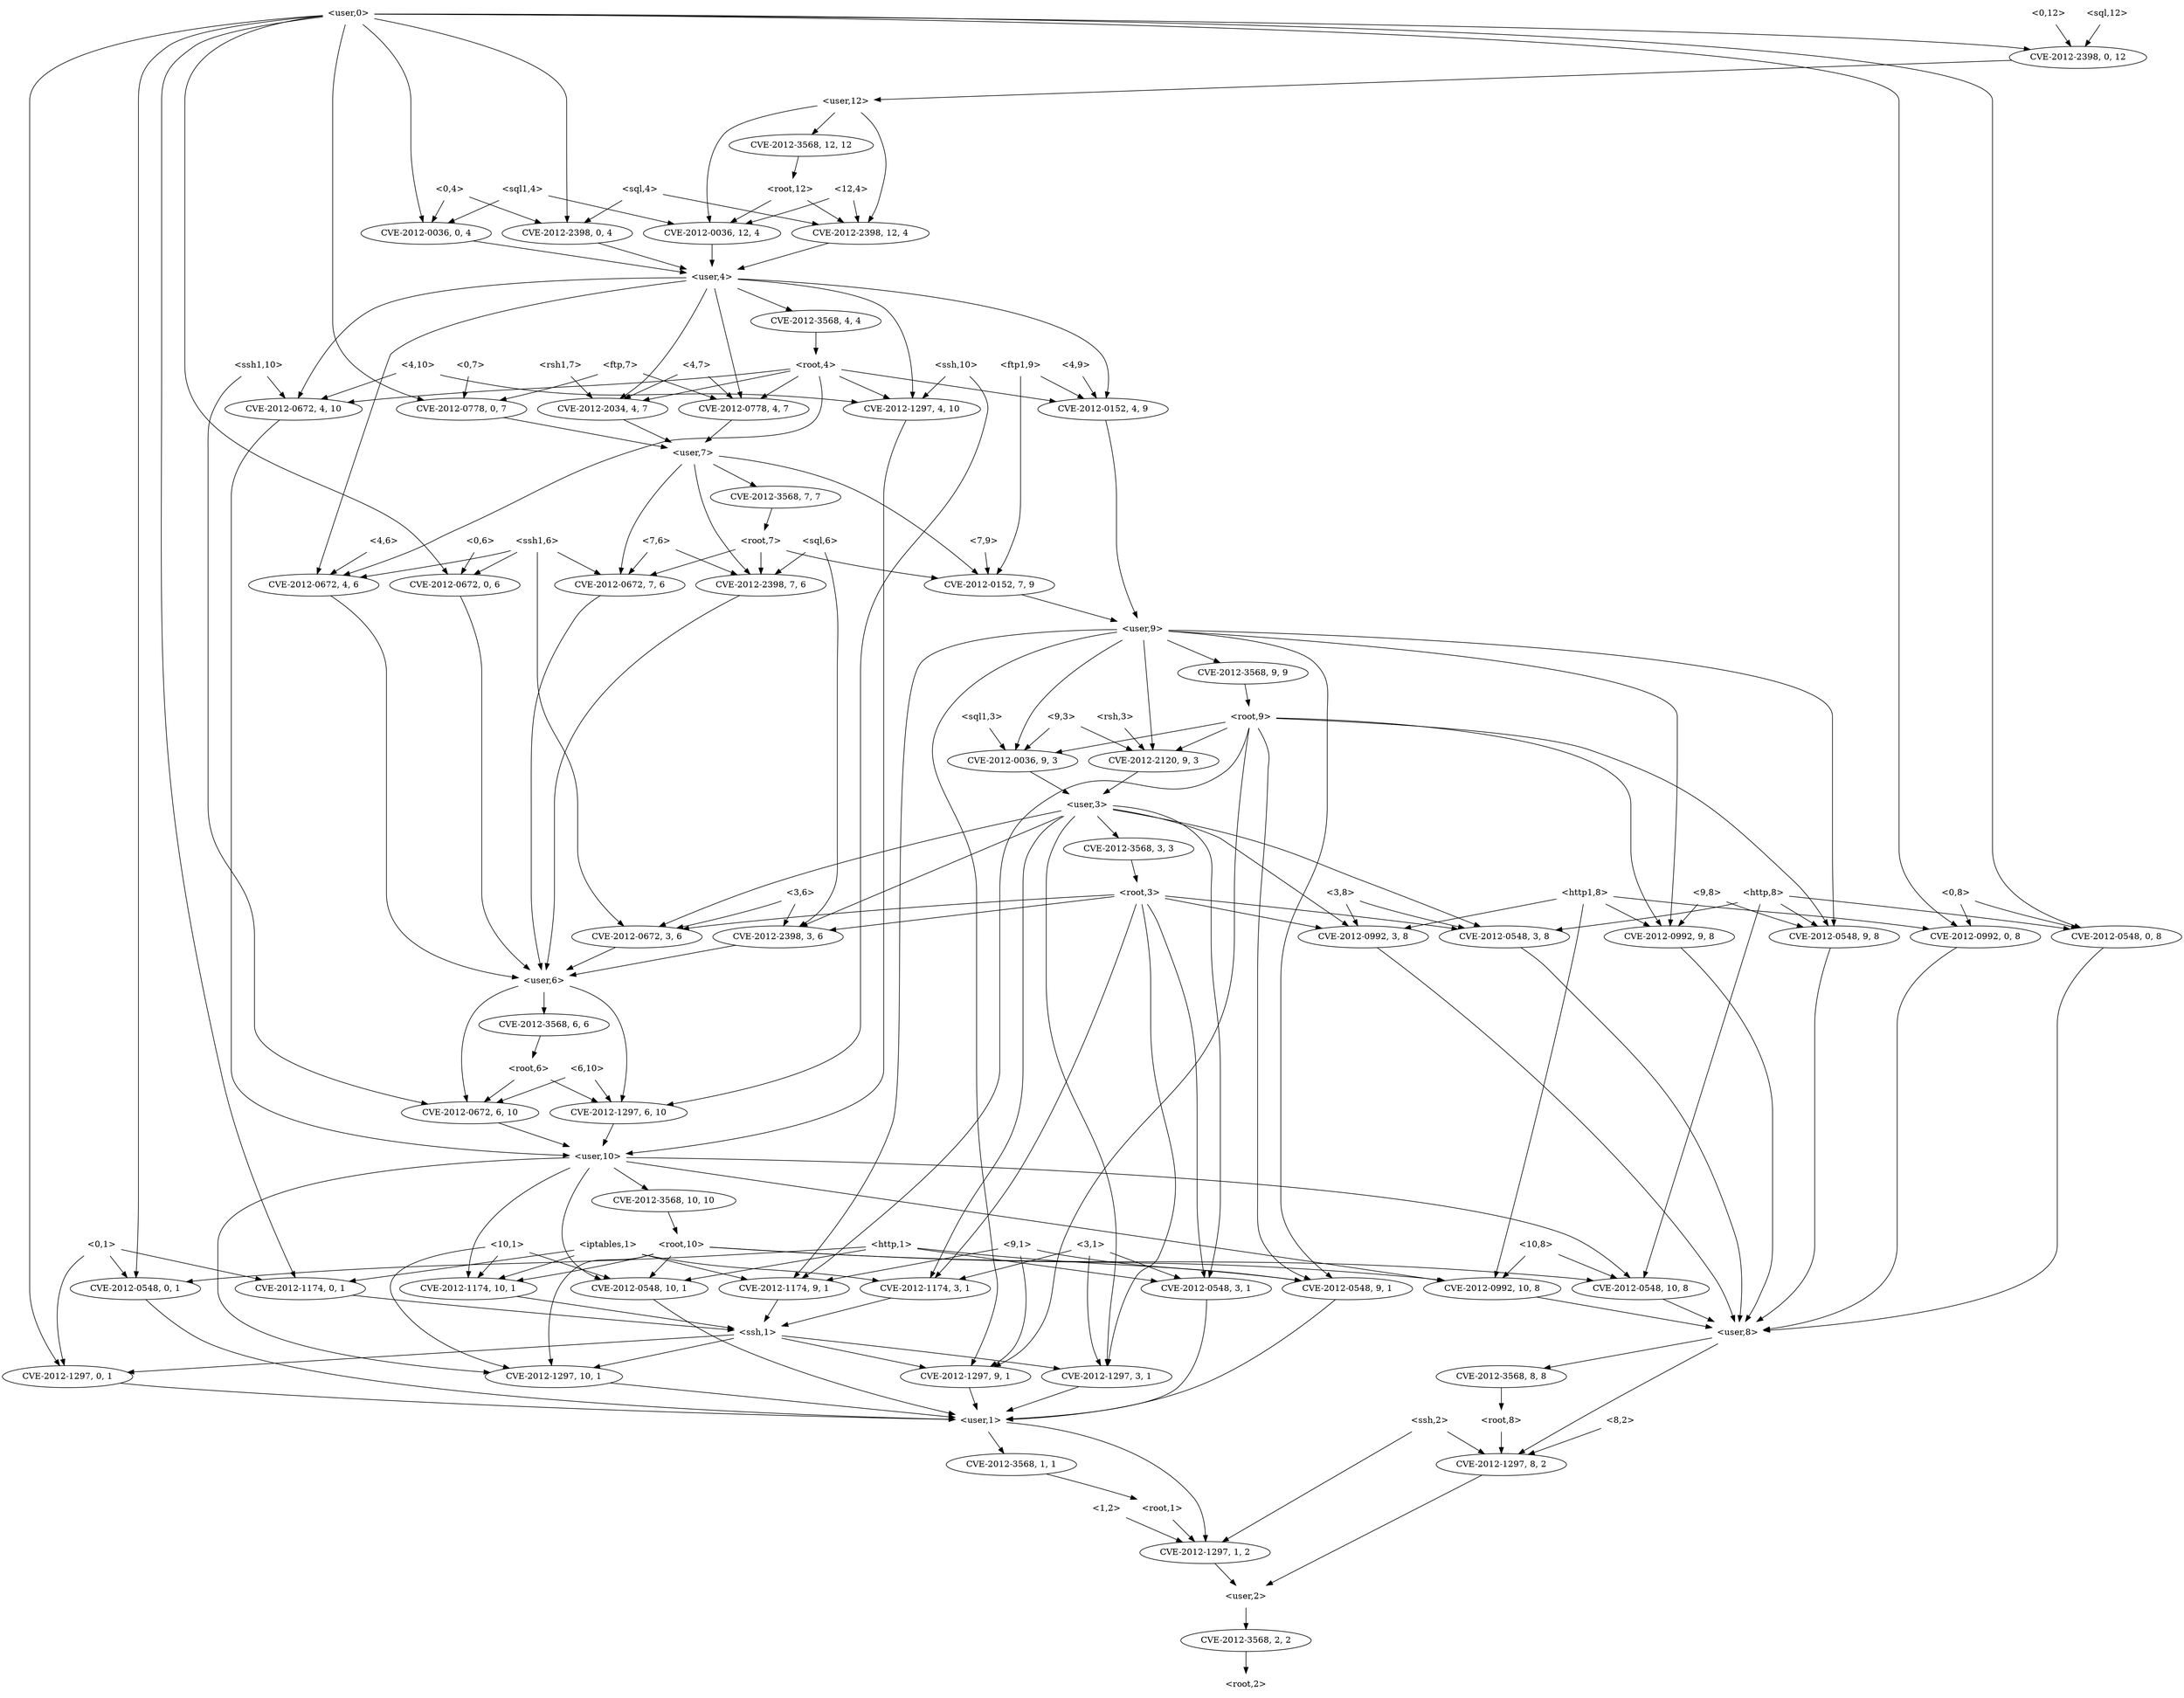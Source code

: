 strict digraph {
	graph [bb="0,0,2957,2772"];
	node [label="\N"];
	"<v_ftp1,4,9>"	 [height=0.5,
		label=<CVE-2012-0152, 4, 9>,
		pos="892.96,2106",
		width=2.4499];
	"<user,9>"	 [height=0.5,
		pos="1171,1746",
		shape=plaintext,
		width=0.91667];
	"<v_ftp1,4,9>" -> "<user,9>"	 [pos="e,1140.8,1764.2 911.37,2088.3 945.59,2056.3 1019.5,1983 1063,1908 1088.5,1864 1071,1841.1 1101,1800 1109.3,1788.5 1120.9,1778.4 \
1132.2,1770.1"];
	"<v_sql1,9,3>"	 [height=0.5,
		label=<CVE-2012-0036, 9, 3>,
		pos="1279,1530",
		width=2.4499];
	"<user,9>" -> "<v_sql1,9,3>"	 [pos="e,1278.8,1548.1 1202,1728 1215.8,1718.9 1231.1,1706.7 1241,1692 1268.5,1650.9 1276.2,1592.2 1278.3,1558.2"];
	"<v_http,9,1>"	 [height=0.5,
		label=<CVE-2012-0548, 9, 1>,
		pos="117.96,666",
		width=2.4499];
	"<user,9>" -> "<v_http,9,1>"	 [pos="e,140.29,683.55 1137.7,1739.6 1097,1732.2 1026.9,1716.9 970.96,1692 917.59,1668.2 906.79,1656.2 860.96,1620 842.71,1605.6 840.47\
,1599.3 822.96,1584 718.06,1492.2 578.96,1526.4 578.96,1387 578.96,1387 578.96,1387 578.96,1241 578.96,1200 572.34,1189.1 554.96\
,1152 455.29,939.36 230.69,753.21 148.68,689.97"];
	"<v_http,9,8>"	 [height=0.5,
		label=<CVE-2012-0548, 9, 8>,
		pos="2479,1242",
		width=2.4499];
	"<user,9>" -> "<v_http,9,8>"	 [pos="e,2421.7,1255.7 1204,1741.7 1258.3,1735.6 1369.1,1720.7 1459,1692 1818.5,1577.2 1892.4,1504.7 2228,1332 2257.3,1316.9 2262.4,1308.6\
 2293,1296 2331.3,1280.2 2375.8,1267.3 2411.8,1258.2"];
	"<v_ssh,9,1>"	 [height=0.5,
		label=<CVE-2012-1297, 9, 1>,
		pos="233.96,522",
		width=2.4499];
	"<user,9>" -> "<v_ssh,9,1>"	 [pos="e,165.12,533.25 1137.5,1742.2 1007.3,1729.4 540.96,1664.1 540.96,1387 540.96,1387 540.96,1387 540.96,1241 540.96,898.67 98.298,1014.5\
 8.9571,684 -3.783,636.88 -5.8695,610.21 28.957,576 47.052,558.23 105.2,544.21 154.97,535.07"];
	"<v_iptables,9,1>"	 [height=0.5,
		label=<CVE-2012-1174, 9, 1>,
		pos="814.96,666",
		width=2.4499];
	"<user,9>" -> "<v_iptables,9,1>"	 [pos="e,809.37,684.15 1137.7,1733.1 1036.6,1694.4 735.87,1561.8 678.96,1332 647.66,1205.7 771.63,802.23 806.22,693.96"];
	"<v_http1,9,8>"	 [height=0.5,
		label=<CVE-2012-0992, 9, 8>,
		pos="2247,1242",
		width=2.4499];
	"<user,9>" -> "<v_http1,9,8>"	 [pos="e,2186,1255.1 1204.1,1740.8 1249.9,1734.2 1334.5,1719.4 1402,1692 1688,1576 1747,1514.5 1996,1332 2015.5,1317.7 2015.5,1307.3 2037\
,1296 2061,1283.4 2124.9,1268.1 2175.9,1257.2"];
	"<v_rsh,9,3>"	 [height=0.5,
		label=<CVE-2012-2120, 9, 3>,
		pos="1474,1530",
		width=2.4499];
	"<user,9>" -> "<v_rsh,9,3>"	 [pos="e,1474.5,1548 1204.3,1740.2 1264,1729.7 1389,1699 1454,1620 1468.1,1602.7 1472.8,1577.5 1474.1,1558.3"];
	"<v_root,9,9>"	 [height=0.5,
		label=<CVE-2012-3568, 9, 9>,
		pos="1144,1674",
		width=2.4499];
	"<user,9>" -> "<v_root,9,9>"	 [pos="e,1150.6,1692.1 1164.3,1727.7 1161.2,1719.8 1157.6,1710.3 1154.2,1701.5"];
	"<9,1>"	 [height=0.5,
		pos="333.96,738",
		shape=plaintext,
		width=0.75];
	"<9,1>" -> "<v_http,9,1>"	 [pos="e,168.55,680.89 306.76,725.28 302.18,723.44 297.46,721.61 292.96,720 255.28,706.52 212.28,693.47 178.33,683.68"];
	"<9,1>" -> "<v_ssh,9,1>"	 [pos="e,232.28,540.49 306.74,725.04 289.91,716.19 269.4,702.46 257.96,684 232.43,642.82 230.33,584.59 231.73,550.61"];
	"<9,1>" -> "<v_iptables,9,1>"	 [pos="e,745.26,677.14 361.2,733.04 432.21,722.7 625.13,694.62 735.2,678.61"];
	"<user,1>"	 [height=0.5,
		pos="897.96,450",
		shape=plaintext,
		width=0.91667];
	"<v_http,9,1>" -> "<user,1>"	 [pos="e,864.54,450.87 113.81,647.87 106.9,614.71 97.433,541.67 136.96,504 189.03,454.37 700.81,450.81 854.52,450.86"];
	"<v_ssh,9,1>" -> "<user,1>"	 [pos="e,864.83,454.12 306.95,511.86 328.52,509.23 352.18,506.42 373.96,504 552.28,484.16 765.11,463.59 854.77,455.07"];
	"<ssh,1>"	 [height=0.5,
		pos="1038,594",
		shape=plaintext,
		width=0.84028];
	"<v_iptables,9,1>" -> "<ssh,1>"	 [pos="e,1007.4,604.58 860.89,650.58 901.15,637.94 959.11,619.75 997.61,607.66"];
	"<v_sql,7,6>"	 [height=0.5,
		label=<CVE-2012-2398, 7, 6>,
		pos="1588,1818",
		width=2.4499];
	"<user,6>"	 [height=0.5,
		pos="1471,1170",
		shape=plaintext,
		width=0.91667];
	"<v_sql,7,6>" -> "<user,6>"	 [pos="e,1504,1179.6 1604.5,1800.3 1627.4,1775.3 1666,1725.6 1666,1675 1666,1675 1666,1675 1666,1385 1666,1306.6 1654.2,1274.2 1594,1224\
 1570.6,1204.5 1539.1,1191.1 1513.8,1182.7"];
	"<v_ssh,6,10>"	 [height=0.5,
		label=<CVE-2012-1297, 6, 10>,
		pos="1379,954",
		width=2.5686];
	"<user,6>" -> "<v_ssh,6,10>"	 [pos="e,1372.9,971.98 1437.7,1160.4 1415.4,1152.8 1387.7,1139.1 1374,1116 1349.3,1074.4 1360.2,1015.4 1370,981.62"];
	"<v_root,6,6>"	 [height=0.5,
		label=<CVE-2012-3568, 6, 6>,
		pos="1471,1098",
		width=2.4499];
	"<user,6>" -> "<v_root,6,6>"	 [pos="e,1471,1116.1 1471,1151.7 1471,1144 1471,1134.7 1471,1126.1"];
	"<v_ssh1,6,10>"	 [height=0.5,
		label=<CVE-2012-0672, 6, 10>,
		pos="1583,954",
		width=2.5686];
	"<user,6>" -> "<v_ssh1,6,10>"	 [pos="e,1586.2,972.2 1504,1159.9 1526,1152 1553.3,1138.3 1568,1116 1594.5,1075.6 1592.1,1016.6 1587.7,982.39"];
	"<v_root,3,3>"	 [height=0.5,
		label=<CVE-2012-3568, 3, 3>,
		pos="1197,1386",
		width=2.4499];
	"<root,3>"	 [height=0.5,
		pos="1224,1314",
		shape=plaintext,
		width=0.89583];
	"<v_root,3,3>" -> "<root,3>"	 [pos="e,1217.4,1332.1 1203.6,1367.7 1206.7,1359.8 1210.3,1350.3 1213.7,1341.5"];
	"<v_sql,3,6>"	 [height=0.5,
		label=<CVE-2012-2398, 3, 6>,
		pos="1474,1242",
		width=2.4499];
	"<root,3>" -> "<v_sql,3,6>"	 [pos="e,1424.3,1256.9 1256.4,1303.9 1296.4,1292.7 1365.2,1273.5 1414.7,1259.6"];
	"<v_http1,3,8>"	 [height=0.5,
		label=<CVE-2012-0992, 3, 8>,
		pos="1820,1242",
		width=2.4499];
	"<root,3>" -> "<v_http1,3,8>"	 [pos="e,1744.8,1251.5 1256.3,1308.9 1284.1,1305.4 1325.1,1300.3 1361,1296 1491.3,1280.4 1642.5,1263.1 1734.7,1252.6"];
	"<v_http,3,1>"	 [height=0.5,
		label=<CVE-2012-0548, 3, 1>,
		pos="582.96,666",
		width=2.4499];
	"<root,3>" -> "<v_http,3,1>"	 [pos="e,610.93,683.18 1191.5,1302.3 1166.3,1293.2 1131.3,1278.7 1104,1260 847.33,1084.8 884.43,934.83 659.96,720 647.84,708.4 632.95,697.53\
 619.51,688.69"];
	"<v_http,3,8>"	 [height=0.5,
		label=<CVE-2012-0548, 3, 8>,
		pos="2015,1242",
		width=2.4499];
	"<root,3>" -> "<v_http,3,8>"	 [pos="e,1952.9,1254.8 1256.3,1308.4 1284,1304.7 1325,1299.4 1361,1296 1607.5,1272.7 1671.1,1289.2 1917,1260 1925.3,1259 1934.1,1257.8 \
1942.8,1256.4"];
	"<v_ssh,3,1>"	 [height=0.5,
		label=<CVE-2012-1297, 3, 1>,
		pos="1126,522",
		width=2.4499];
	"<root,3>" -> "<v_ssh,3,1>"	 [pos="e,1206.3,529.55 1205.4,1295.8 1196.4,1286.2 1186.7,1273.5 1182,1260 1176.7,1244.9 1179.4,1239.8 1182,1224 1203.3,1090.9 1232.1,1063.1\
 1277,936 1316.8,823.14 1350.5,801.75 1372,684 1380.6,636.78 1402.1,613.34 1372,576 1352.4,551.77 1278.3,538.09 1216.5,530.73"];
	"<v_iptables,3,1>"	 [height=0.5,
		label=<CVE-2012-1174, 3, 1>,
		pos="1242,666",
		width=2.4499];
	"<root,3>" -> "<v_iptables,3,1>"	 [pos="e,1215.1,683.27 1191.6,1307.6 1164.9,1301.2 1128.6,1287.7 1111,1260 1102.4,1246.5 1110.5,1240 1111,1224 1114.1,1104.3 1125,1074.7\
 1125,955 1125,955 1125,955 1125,809 1125,757.03 1172.2,713.76 1206.7,689.12"];
	"<v_ssh1,3,6>"	 [height=0.5,
		label=<CVE-2012-0672, 3, 6>,
		pos="1279,1242",
		width=2.4499];
	"<root,3>" -> "<v_ssh1,3,6>"	 [pos="e,1265.5,1260.1 1237.6,1295.7 1244.1,1287.4 1252,1277.3 1259.2,1268.1"];
	"<v_http,10,1>"	 [height=0.5,
		label=<CVE-2012-0548, 10, 1>,
		pos="1759,666",
		width=2.5686];
	"<v_http,10,1>" -> "<user,1>"	 [pos="e,931.3,450.65 1763,647.83 1769.7,614.6 1778.7,541.45 1739,504 1680.6,449.06 1105.6,449.35 941.51,450.56"];
	"<v_ssh,1,2>"	 [height=0.5,
		label=<CVE-2012-1297, 1, 2>,
		pos="1767,234",
		width=2.4499];
	"<user,1>" -> "<v_ssh,1,2>"	 [pos="e,1768,252.1 931.05,448.3 1022.1,445.89 1283.7,435.75 1497,396 1610.6,374.81 1667.7,408.15 1747,324 1762.4,307.57 1766.9,281.83 \
1767.8,262.25"];
	"<v_root,1,1>"	 [height=0.5,
		label=<CVE-2012-3568, 1, 1>,
		pos="1400,378",
		width=2.4499];
	"<user,1>" -> "<v_root,1,1>"	 [pos="e,1329.2,388.87 931.28,444.35 1009.5,433.44 1206.9,405.93 1318.9,390.3"];
	"<root,1>"	 [height=0.5,
		pos="1706,306",
		shape=plaintext,
		width=0.89583];
	"<root,1>" -> "<v_ssh,1,2>"	 [pos="e,1752.1,252.1 1721,287.7 1728.3,279.3 1737.3,269.07 1745.3,259.86"];
	"<user,2>"	 [height=0.5,
		pos="1939,162",
		shape=plaintext,
		width=0.91667];
	"<v_ssh,1,2>" -> "<user,2>"	 [pos="e,1905.9,176.44 1804.7,217.64 1831.8,206.62 1868.3,191.77 1896.4,180.33"];
	"<user,3>"	 [height=0.5,
		pos="1296,1458",
		shape=plaintext,
		width=0.91667];
	"<v_sql1,9,3>" -> "<user,3>"	 [pos="e,1291.8,1476.1 1283.2,1511.7 1285.1,1503.9 1287.3,1494.5 1289.4,1485.8"];
	"<user,8>"	 [height=0.5,
		pos="2383,594",
		shape=plaintext,
		width=0.91667];
	"<v_http,9,8>" -> "<user,8>"	 [pos="e,2414.8,612.2 2478.8,1224 2478.5,1197.3 2478,1144.1 2478,1099 2478,1099 2478,1099 2478,737 2478,696.03 2477,681.89 2454,648 2446\
,636.34 2434.7,626.23 2423.4,618.07"];
	"<v_http1,9,8>" -> "<user,8>"	 [pos="e,2395.6,612.43 2298.7,1227.3 2355.8,1208.7 2440,1169.3 2440,1099 2440,1099 2440,1099 2440,737 2440,696.03 2432.3,685.57 2416,648\
 2412,638.8 2406.5,629.33 2401.2,620.98"];
	"<v_rsh,9,3>" -> "<user,3>"	 [pos="e,1329.1,1472 1435.3,1513.8 1406.9,1502.6 1368.1,1487.4 1338.7,1475.8"];
	"<root,9>"	 [height=0.5,
		pos="1129,1602",
		shape=plaintext,
		width=0.89583];
	"<v_root,9,9>" -> "<root,9>"	 [pos="e,1132.6,1620.1 1140.2,1655.7 1138.6,1648 1136.6,1638.7 1134.8,1630.1"];
	"<v_root,2,2>"	 [height=0.5,
		label=<CVE-2012-3568, 2, 2>,
		pos="1939,90",
		width=2.4499];
	"<user,2>" -> "<v_root,2,2>"	 [pos="e,1939,108.1 1939,143.7 1939,135.98 1939,126.71 1939,118.11"];
	"<root,9>" -> "<v_sql1,9,3>"	 [pos="e,1245.2,1546.8 1161.5,1585.8 1183.3,1575.6 1212.3,1562.1 1236,1551"];
	"<root,9>" -> "<v_http,9,1>"	 [pos="e,165.69,681.17 1096.3,1588.5 1074.2,1579.2 1044.9,1565.1 1022,1548 965.56,1505.8 806.96,1385.5 806.96,1315 806.96,1315 806.96,1315\
 806.96,1169 806.96,1052.2 542.09,850.36 440.96,792 384.19,759.24 356.34,785.79 297.96,756 275.76,744.67 276.42,732.67 254.96,720\
 230.13,705.35 200.51,693.3 175.17,684.41"];
	"<root,9>" -> "<v_http,9,8>"	 [pos="e,2412.6,1253.9 1134.1,1583.6 1141.2,1562.9 1156.2,1528.8 1182,1512 1236.5,1476.4 1408.6,1486.1 1473,1476 1794.9,1425.3 1898,1472.7\
 2192,1332 2214.7,1321.1 2213.2,1307 2236,1296 2264.9,1282 2342.6,1266.3 2402.4,1255.7"];
	"<root,9>" -> "<v_ssh,9,1>"	 [pos="e,182.3,536.61 1096.4,1594 1063.5,1586 1012,1571.1 971.96,1548 893,1502.5 884.24,1474.1 825.96,1404 653.72,1196.9 649.92,1105.9 \
440.96,936 356.51,867.33 74.585,778.72 20.957,684 -19.151,613.16 96.005,563.75 172.28,539.7"];
	"<root,9>" -> "<v_iptables,9,1>"	 [pos="e,819,684.08 1106.2,1583.7 1038.8,1530.3 844.96,1360.2 844.96,1171 844.96,1171 844.96,1171 844.96,881 844.96,813.16 829.99,734.37\
 821.2,693.96"];
	"<root,9>" -> "<v_http1,9,8>"	 [pos="e,2180.6,1253.9 1127.7,1584 1127.1,1563.8 1129.6,1530.7 1149,1512 1210.4,1452.5 1254.2,1493 1338,1476 1616,1419.5 1706.3,1459.2 \
1960,1332 1982.5,1320.7 1981.2,1307 2004,1296 2032.9,1282 2110.6,1266.3 2170.4,1255.7"];
	"<root,9>" -> "<v_rsh,9,3>"	 [pos="e,1409.2,1542.2 1161.3,1588.5 1166.2,1586.8 1171.2,1585.3 1176,1584 1186.7,1581.1 1314.4,1558.7 1399.1,1544"];
	"<v_root,1,1>" -> "<root,1>"	 [pos="e,1673.6,320.79 1468.9,366.78 1522.7,357.94 1598.9,343.51 1664,324 1664.1,323.97 1664.2,323.94 1664.3,323.91"];
	"<user,10>"	 [height=0.5,
		pos="1729,882",
		shape=plaintext,
		width=1.0069];
	"<v_ssh,6,10>" -> "<user,10>"	 [pos="e,1692.6,890.28 1441.1,940.57 1510.3,926.72 1620.6,904.67 1682.7,892.26"];
	"<v_http,10,8>"	 [height=0.5,
		label=<CVE-2012-0548, 10, 8>,
		pos="2243,666",
		width=2.5686];
	"<user,10>" -> "<v_http,10,8>"	 [pos="e,2243.6,684.11 1765.3,877.22 1869,865.63 2163.1,827 2223,756 2237.4,738.84 2242,713.4 2243.2,694.1"];
	"<v_iptables,10,1>"	 [height=0.5,
		label=<CVE-2012-1174, 10, 1>,
		pos="1517,666",
		width=2.5686];
	"<user,10>" -> "<v_iptables,10,1>"	 [pos="e,1532.3,683.97 1710.7,863.89 1685.5,840.07 1638.6,795.4 1600,756 1579,734.68 1555.9,709.77 1539.4,691.74"];
	"<v_root,10,10>"	 [height=0.5,
		label=<CVE-2012-3568, 10, 10>,
		pos="1918,810",
		width=2.7013];
	"<user,10>" -> "<v_root,10,10>"	 [pos="e,1876.4,826.41 1765.4,867.5 1794.2,856.85 1834.7,841.85 1866.7,829.98"];
	"<v_http1,10,8>"	 [height=0.5,
		label=<CVE-2012-0992, 10, 8>,
		pos="2039,666",
		width=2.5686];
	"<user,10>" -> "<v_http1,10,8>"	 [pos="e,2043.3,684.2 1765.4,879.77 1836.4,876.56 1989.6,865.36 2024,828 2057.2,791.84 2052,729.94 2045.4,694.35"];
	"<user,10>" -> "<v_http,10,1>"	 [pos="e,1756.5,684.23 1731.4,863.85 1736.6,826.83 1748.8,739.18 1755.1,694.39"];
	"<v_ssh,10,1>"	 [height=0.5,
		label=<CVE-2012-1297, 10, 1>,
		pos="1638,522",
		width=2.5686];
	"<user,10>" -> "<v_ssh,10,1>"	 [pos="e,1692.6,536.62 1743.6,863.89 1782.6,817.44 1884.3,689.67 1860,648 1826.2,590.3 1755,557.17 1702.2,539.7"];
	"<4,6>"	 [height=0.5,
		pos="902.96,1890",
		shape=plaintext,
		width=0.75];
	"<v_ssh1,4,6>"	 [height=0.5,
		label=<CVE-2012-0672, 4, 6>,
		pos="927.96,1818",
		width=2.4499];
	"<4,6>" -> "<v_ssh1,4,6>"	 [pos="e,921.85,1836.1 909.14,1871.7 911.95,1863.8 915.35,1854.3 918.48,1845.5"];
	"<v_ssh1,4,6>" -> "<user,6>"	 [pos="e,1437.8,1174.1 928.67,1799.9 933.16,1716.7 965.02,1354.4 1182,1224 1222.7,1199.5 1357.4,1182.6 1427.6,1175.2"];
	"<v_ssh1,7,6>"	 [height=0.5,
		label=<CVE-2012-0672, 7, 6>,
		pos="1393,1818",
		width=2.4499];
	"<v_ssh1,7,6>" -> "<user,6>"	 [pos="e,1504.2,1180.4 1446,1803.6 1504.4,1785.2 1590,1746.1 1590,1675 1590,1675 1590,1675 1590,1313 1590,1272.6 1595.3,1256.3 1571,1224\
 1556.7,1205.2 1533.9,1192.4 1513.6,1184.1"];
	"<v_http,3,8>" -> "<user,8>"	 [pos="e,2384.4,612.12 2073.5,1228.5 2129.7,1216.1 2207.7,1197.6 2219,1188 2394.9,1038.1 2390.6,717.8 2385,622.38"];
	"<v_ssh,8,2>"	 [height=0.5,
		label=<CVE-2012-1297, 8, 2>,
		pos="2130,378",
		width=2.4499];
	"<user,8>" -> "<v_ssh,8,2>"	 [pos="e,2130.9,396.33 2349.7,587.49 2314.6,580.56 2258.7,566.26 2217,540 2179.7,516.56 2169.4,506.97 2149,468 2138.9,448.82 2134.2,424.66\
 2131.9,406.35"];
	"<v_root,8,8>"	 [height=0.5,
		label=<CVE-2012-3568, 8, 8>,
		pos="2314,522",
		width=2.4499];
	"<user,8>" -> "<v_root,8,8>"	 [pos="e,2330.8,540.1 2365.9,575.7 2357.5,567.14 2347.1,556.66 2337.9,547.3"];
	"<0,6>"	 [height=0.5,
		pos="721.96,1890",
		shape=plaintext,
		width=0.75];
	"<v_ssh1,0,6>"	 [height=0.5,
		label=<CVE-2012-0672, 0, 6>,
		pos="732.96,1818",
		width=2.4499];
	"<0,6>" -> "<v_ssh1,0,6>"	 [pos="e,730.27,1836.1 724.68,1871.7 725.89,1864 727.35,1854.7 728.7,1846.1"];
	"<v_ssh1,0,6>" -> "<user,6>"	 [pos="e,1437.9,1173.4 737.9,1799.9 762.88,1717.2 883.94,1356.3 1131,1224 1181.6,1196.9 1348.1,1180.6 1427.8,1174.2"];
	"<rsh,3>"	 [height=0.5,
		pos="1416,1602",
		shape=plaintext,
		width=0.81944];
	"<rsh,3>" -> "<v_rsh,9,3>"	 [pos="e,1459.8,1548.1 1430.3,1583.7 1437.2,1575.3 1445.7,1565.1 1453.4,1555.9"];
	"<v_http,3,1>" -> "<user,1>"	 [pos="e,864.66,454.91 592.46,648.06 611.75,615.23 658.75,542.76 717.96,504 759.69,476.68 815.88,463.08 854.32,456.56"];
	"<http,8>"	 [height=0.5,
		pos="2151,1314",
		shape=plaintext,
		width=0.89583];
	"<v_http,0,8>"	 [height=0.5,
		label=<CVE-2012-0548, 0, 8>,
		pos="2869,1242",
		width=2.4499];
	"<http,8>" -> "<v_http,0,8>"	 [pos="e,2806.3,1254.7 2183.3,1311.2 2275.5,1306 2547,1288.9 2771,1260 2779.2,1258.9 2787.8,1257.7 2796.4,1256.3"];
	"<http,8>" -> "<v_http,9,8>"	 [pos="e,2413.3,1254.1 2183.4,1300.5 2188.2,1298.9 2193.2,1297.3 2198,1296 2235.7,1285.7 2333.6,1268 2403.2,1255.9"];
	"<http,8>" -> "<v_http,10,8>"	 [pos="e,2270.8,683.29 2183.5,1297.6 2185,1297 2186.5,1296.5 2188,1296 2255.3,1273 2294.1,1310.7 2344,1260 2372.3,1231.2 2363,1211.4 2363\
,1171 2363,1171 2363,1171 2363,809 2363,756.63 2314.8,713.6 2279.4,689.11"];
	"<http,8>" -> "<v_http,3,8>"	 [pos="e,2045.9,1258.9 2118.4,1296.2 2099.3,1286.4 2075.1,1273.9 2054.8,1263.5"];
	"<v_http,0,8>" -> "<user,8>"	 [pos="e,2416.3,599.3 2852.2,1224.3 2829,1199.4 2790,1149.8 2790,1099 2790,1099 2790,1099 2790,737 2790,660.59 2531,615.73 2426.2,600.7"];
	"<v_http,10,8>" -> "<user,8>"	 [pos="e,2349.5,611.72 2275.1,648.94 2294.5,639.24 2319.5,626.75 2340.5,616.24"];
	"<v_iptables,10,1>" -> "<ssh,1>"	 [pos="e,1068.4,599.45 1445.5,654.56 1343.7,639.68 1160.1,612.85 1078.7,600.96"];
	"<root,10>"	 [height=0.5,
		pos="1918,738",
		shape=plaintext,
		width=1];
	"<v_root,10,10>" -> "<root,10>"	 [pos="e,1918,756.1 1918,791.7 1918,783.98 1918,774.71 1918,766.11"];
	"<v_http1,10,8>" -> "<user,8>"	 [pos="e,2349.6,601.79 2100.5,652.49 2169.3,638.47 2279.2,616.11 2339.6,603.82"];
	"<v_ssh,10,1>" -> "<user,1>"	 [pos="e,931.19,454.14 1556.6,513.31 1400.1,498.5 1061.8,466.49 941.47,455.12"];
	"<root,2>"	 [height=0.5,
		pos="1939,18",
		shape=plaintext,
		width=0.89583];
	"<v_rsh1,4,7>"	 [height=0.5,
		label=<CVE-2012-2034, 4, 7>,
		pos="1647,2106",
		width=2.4499];
	"<user,7>"	 [height=0.5,
		pos="1625,2034",
		shape=plaintext,
		width=0.91667];
	"<v_rsh1,4,7>" -> "<user,7>"	 [pos="e,1630.3,2052.1 1641.5,2087.7 1639.1,2079.9 1636.1,2070.5 1633.4,2061.8"];
	"<user,7>" -> "<v_ssh1,7,6>"	 [pos="e,1389.3,1836 1591.6,2029.3 1537.8,2022.6 1435.4,2006.7 1412,1980 1379.4,1943.1 1382.5,1881.4 1387.7,1846.1"];
	"<v_root,7,7>"	 [height=0.5,
		label=<CVE-2012-3568, 7, 7>,
		pos="1509,1962",
		width=2.4499];
	"<user,7>" -> "<v_root,7,7>"	 [pos="e,1535.8,1979.2 1596.6,2015.9 1581,2006.5 1561.4,1994.7 1544.8,1984.6"];
	"<v_ftp1,7,9>"	 [height=0.5,
		label=<CVE-2012-0152, 7, 9>,
		pos="1198,1818",
		width=2.4499];
	"<user,7>" -> "<v_ftp1,7,9>"	 [pos="e,1212.6,1835.9 1591.6,2030.5 1544.3,2025.9 1456.1,2013.3 1389,1980 1318.7,1945.1 1252.4,1879.2 1219.5,1843.5"];
	"<user,7>" -> "<v_sql,7,6>"	 [pos="e,1590.9,1836.2 1622,2015.8 1615.6,1978.8 1600.4,1890.8 1592.6,1846.1"];
	"<v_sql,3,6>" -> "<user,6>"	 [pos="e,1471.7,1188.1 1473.2,1223.7 1472.9,1216 1472.5,1206.7 1472.1,1198.1"];
	"<sql1,3>"	 [height=0.5,
		pos="1218,1602",
		shape=plaintext,
		width=0.91667];
	"<sql1,3>" -> "<v_sql1,9,3>"	 [pos="e,1264.1,1548.1 1233,1583.7 1240.3,1575.3 1249.3,1565.1 1257.3,1555.9"];
	"<v_ssh,8,2>" -> "<user,2>"	 [pos="e,1954.1,180.01 2115,360.21 2081.4,322.64 2000.2,231.67 1961,187.66"];
	"<root,8>"	 [height=0.5,
		pos="2191,450",
		shape=plaintext,
		width=0.89583];
	"<v_root,8,8>" -> "<root,8>"	 [pos="e,2221.2,468.21 2285.7,504.94 2269.3,495.59 2248.3,483.66 2230.3,473.4"];
	"<4,7>"	 [height=0.5,
		pos="1730,2178",
		shape=plaintext,
		width=0.75];
	"<v_ftp,4,7>"	 [height=0.5,
		label=<CVE-2012-0778, 4, 7>,
		pos="1842,2106",
		width=2.4499];
	"<4,7>" -> "<v_ftp,4,7>"	 [pos="e,1815.9,2123.3 1757.1,2160.1 1772.1,2150.6 1791.1,2138.8 1807.2,2128.7"];
	"<4,7>" -> "<v_rsh1,4,7>"	 [pos="e,1666.7,2123.6 1709.4,2159.7 1698.9,2150.8 1686,2139.9 1674.6,2130.3"];
	"<v_ftp,4,7>" -> "<user,7>"	 [pos="e,1658.2,2045.7 1797,2090.5 1759,2078.3 1705.1,2060.8 1667.8,2048.8"];
	"<user,0>"	 [height=0.5,
		pos="1332,2754",
		shape=plaintext,
		width=0.91667];
	"<user,0>" -> "<v_http,0,8>"	 [pos="e,2816.7,1256.6 1365.2,2752.8 1562.5,2751.1 2573,2736.2 2573,2611 2573,2611 2573,2611 2573,1385 2573,1333.5 2720.2,1284 2807,1259.3"];
	"<v_http1,0,8>"	 [height=0.5,
		label=<CVE-2012-0992, 0, 8>,
		pos="2674,1242",
		width=2.4499];
	"<user,0>" -> "<v_http1,0,8>"	 [pos="e,2609.2,1254.3 1365.2,2751.7 1536.1,2744.8 2307,2708.3 2307,2611 2307,2611 2307,2611 2307,1385 2307,1323 2491.7,1277.5 2599.1,1256.3"];
	"<user,0>" -> "<v_ssh1,0,6>"	 [pos="e,706.34,1835.3 1298.9,2753.6 1158.3,2755.1 616.96,2752 616.96,2611 616.96,2611 616.96,2611 616.96,1961 616.96,1909.2 663.82,1865.9\
 697.97,1841.2"];
	"<v_sql,0,12>"	 [height=0.5,
		label=<CVE-2012-2398, 0, 12>,
		pos="2694,2682",
		width=2.5686];
	"<user,0>" -> "<v_sql,0,12>"	 [pos="e,2628.2,2694.7 1365,2753 1509.9,2752.7 2103.1,2748.5 2587,2700 2597.1,2699 2607.7,2697.6 2618.2,2696.1"];
	"<v_iptables,0,1>"	 [height=0.5,
		label=<CVE-2012-1174, 0, 1>,
		pos="1010,666",
		width=2.4499];
	"<user,0>" -> "<v_iptables,0,1>"	 [pos="e,962.22,681.23 1298.6,2753 1178.8,2752.5 771.7,2747.4 651.96,2700 593.16,2676.7 540.96,2674.2 540.96,2611 540.96,2611 540.96,2611\
 540.96,1601 540.96,1500.1 616.96,1487.9 616.96,1387 616.96,1387 616.96,1387 616.96,1097 616.96,1045.3 848.77,752.45 888.96,720 \
907.69,704.88 931.4,693.24 952.86,684.78"];
	"<v_sql1,0,4>"	 [height=0.5,
		label=<CVE-2012-0036, 0, 4>,
		pos="1430,2394",
		width=2.4499];
	"<user,0>" -> "<v_sql1,0,4>"	 [pos="e,1429.6,2412 1353.7,2735.8 1382.1,2711.4 1428,2663.7 1428,2611 1428,2611 1428,2611 1428,2537 1428,2497 1428.8,2450.6 1429.3,2422.1"];
	"<v_http,0,1>"	 [height=0.5,
		label=<CVE-2012-0548, 0, 1>,
		pos="387.96,666",
		width=2.4499];
	"<user,0>" -> "<v_http,0,1>"	 [pos="e,384.21,683.99 1298.6,2753.1 1161.6,2753.4 643.23,2750.7 488.96,2700 419.63,2677.2 350.96,2684 350.96,2611 350.96,2611 350.96,2611\
 350.96,953 350.96,856.95 371.74,744.23 382.15,693.78"];
	"<v_sql,0,4>"	 [height=0.5,
		label=<CVE-2012-2398, 0, 4>,
		pos="1235,2394",
		width=2.4499];
	"<user,0>" -> "<v_sql,0,4>"	 [pos="e,1235.2,2412 1310.2,2735.8 1281.8,2711.4 1236,2663.7 1236,2611 1236,2611 1236,2611 1236,2537 1236,2497 1235.6,2450.7 1235.3,2422.1"];
	"<v_ssh,0,1>"	 [height=0.5,
		label=<CVE-2012-1297, 0, 1>,
		pos="814.96,522",
		width=2.4499];
	"<user,0>" -> "<v_ssh,0,1>"	 [pos="e,736.01,530.09 1298.7,2752.4 1159.3,2749.8 626.31,2737.4 561.96,2700 520.94,2676.1 502.96,2658.5 502.96,2611 502.96,2611 502.96\
,2611 502.96,881 502.96,788.19 443.62,776.46 369.96,720 339.33,696.53 311.83,716.45 290.96,684 282.3,670.54 281.04,660.56 290.96\
,648 344.16,580.62 590.55,545.59 725.68,531.17"];
	"<v_ftp,0,7>"	 [height=0.5,
		label=<CVE-2012-0778, 0, 7>,
		pos="2037,2106",
		width=2.4499];
	"<user,0>" -> "<v_ftp,0,7>"	 [pos="e,2023.5,2123.8 1365.2,2752.9 1497.1,2751.4 1976,2737.4 1976,2611 1976,2611 1976,2611 1976,2249 1976,2207.9 1983.6,2197.3 2001,2160\
 2005.4,2150.4 2011.5,2140.6 2017.4,2132.2"];
	"<v_http1,0,8>" -> "<user,8>"	 [pos="e,2416.1,601.24 2657.2,1224.3 2634,1199.4 2595,1149.8 2595,1099 2595,1099 2595,1099 2595,737 2595,656.43 2488,618.67 2426,603.56"];
	"<user,12>"	 [height=0.5,
		pos="1824,2610",
		shape=plaintext,
		width=1.0069];
	"<v_sql,0,12>" -> "<user,12>"	 [pos="e,1860.3,2613.9 2610.1,2674.3 2430,2659.8 2010.9,2626 1870.7,2614.8"];
	"<v_iptables,0,1>" -> "<ssh,1>"	 [pos="e,1031.1,612.1 1016.9,647.7 1020,639.81 1023.8,630.3 1027.3,621.55"];
	"<user,4>"	 [height=0.5,
		pos="1430,2322",
		shape=plaintext,
		width=0.91667];
	"<v_sql1,0,4>" -> "<user,4>"	 [pos="e,1430,2340.1 1430,2375.7 1430,2368 1430,2358.7 1430,2350.1"];
	"<v_http,0,1>" -> "<user,1>"	 [pos="e,864.66,455.82 411.58,648.56 458.98,616.28 570.02,544.26 672.96,504 733.94,480.15 808.58,465.17 854.71,457.45"];
	"<v_sql,0,4>" -> "<user,4>"	 [pos="e,1396.9,2334.9 1276.8,2378 1309.3,2366.3 1354.4,2350.1 1387.2,2338.4"];
	"<v_ssh,0,1>" -> "<user,1>"	 [pos="e,877.56,468.2 834.63,504.41 845.14,495.54 858.27,484.47 869.85,474.71"];
	"<v_ftp,0,7>" -> "<user,7>"	 [pos="e,1658,2040.5 1972.1,2093.7 1961.1,2091.8 1949.7,2089.8 1939,2088 1842.1,2071.4 1728.4,2052.3 1667.9,2042.2"];
	"<v_sql,12,4>"	 [height=0.5,
		label=<CVE-2012-2398, 12, 4>,
		pos="1629,2394",
		width=2.5686];
	"<v_sql,12,4>" -> "<user,4>"	 [pos="e,1463.1,2334.6 1586.3,2378 1552.7,2366.2 1506.1,2349.8 1472.6,2338"];
	"<user,4>" -> "<v_rsh1,4,7>"	 [pos="e,1649.8,2124.1 1463.1,2321.2 1505.4,2319.7 1578.1,2310.4 1620,2268 1654.9,2232.6 1654.6,2170.2 1651,2134.3"];
	"<v_root,4,4>"	 [height=0.5,
		label=<CVE-2012-3568, 4, 4>,
		pos="1523,2250",
		width=2.4499];
	"<user,4>" -> "<v_root,4,4>"	 [pos="e,1500.9,2267.6 1452.9,2303.7 1464.9,2294.7 1479.8,2283.5 1492.7,2273.8"];
	"<user,4>" -> "<v_ftp1,4,9>"	 [pos="e,905.19,2124.1 1396.9,2318.9 1317,2312.4 1109.1,2287.4 966.96,2196 953.56,2187.4 928.38,2155.3 911.14,2132.1"];
	"<user,4>" -> "<v_ftp,4,7>"	 [pos="e,1830.2,2123.9 1463.3,2315.9 1506.4,2308.7 1583.2,2293.3 1645,2268 1702.9,2244.3 1718.1,2236.3 1766,2196 1788.5,2177 1809.8,2151\
 1824.1,2132"];
	"<v_ssh1,4,10>"	 [height=0.5,
		label=<CVE-2012-0672, 4, 10>,
		pos="1168,2106",
		width=2.5686];
	"<user,4>" -> "<v_ssh1,4,10>"	 [pos="e,1169.3,2124.2 1396.6,2312.2 1345.7,2297.1 1248.7,2261.3 1195,2196 1180.6,2178.5 1173.8,2153.5 1170.7,2134.4"];
	"<user,4>" -> "<v_ssh1,4,6>"	 [pos="e,890.63,1834.5 1396.7,2321 1263.6,2319.9 776.96,2307.2 776.96,2179 776.96,2179 776.96,2179 776.96,1961 776.96,1902.9 837.06,1861.6\
 881.43,1839"];
	"<v_ssh,4,10>"	 [height=0.5,
		label=<CVE-2012-1297, 4, 10>,
		pos="1410,2106",
		width=2.5686];
	"<user,4>" -> "<v_ssh,4,10>"	 [pos="e,1411.6,2124.2 1428.4,2303.8 1424.9,2266.8 1416.7,2179.2 1412.5,2134.4"];
	"<7,6>"	 [height=0.5,
		pos="1560,1890",
		shape=plaintext,
		width=0.75];
	"<7,6>" -> "<v_ssh1,7,6>"	 [pos="e,1429.8,1834.5 1532.8,1877.6 1507.5,1867 1469.3,1851 1439.3,1838.4"];
	"<7,6>" -> "<v_sql,7,6>"	 [pos="e,1581.1,1836.1 1566.9,1871.7 1570,1863.8 1573.8,1854.3 1577.3,1845.5"];
	"<ssh,1>" -> "<v_ssh,10,1>"	 [pos="e,1561,531.98 1068.5,589.43 1156.8,579.13 1414.6,549.06 1551,533.15"];
	"<ssh,1>" -> "<v_ssh,3,1>"	 [pos="e,1105.1,539.62 1059.7,575.7 1071,566.75 1084.8,555.71 1097,546.05"];
	"<ssh,1>" -> "<v_ssh,0,1>"	 [pos="e,860.99,537.45 1007.4,583.41 972.26,572.38 913.81,554.03 870.53,540.44"];
	"<ssh,1>" -> "<v_ssh,9,1>"	 [pos="e,313.3,529.91 1007.4,590.34 895.08,580.56 502.03,546.34 323.46,530.79"];
	"<v_ssh,3,1>" -> "<user,1>"	 [pos="e,931.29,461.23 1079.3,506.67 1038.7,494.2 980.34,476.29 940.89,464.18"];
	"<v_root,12,12>"	 [height=0.5,
		label=<CVE-2012-3568, 12, 12>,
		pos="1758,2538",
		width=2.7013];
	"<root,12>"	 [height=0.5,
		pos="1750,2466",
		shape=plaintext,
		width=1];
	"<v_root,12,12>" -> "<root,12>"	 [pos="e,1751.9,2484.1 1756,2519.7 1755.1,2512 1754,2502.7 1753.1,2494.1"];
	"<v_sql1,12,4>"	 [height=0.5,
		label=<CVE-2012-0036, 12, 4>,
		pos="1833,2394",
		width=2.5686];
	"<root,12>" -> "<v_sql1,12,4>"	 [pos="e,1813.2,2411.6 1770.5,2447.7 1781,2438.8 1793.9,2427.9 1805.3,2418.3"];
	"<root,12>" -> "<v_sql,12,4>"	 [pos="e,1657,2411.2 1720.4,2447.9 1703.9,2438.4 1683.3,2426.4 1665.8,2416.3"];
	"<0,7>"	 [height=0.5,
		pos="2037,2178",
		shape=plaintext,
		width=0.75];
	"<0,7>" -> "<v_ftp,0,7>"	 [pos="e,2037,2124.1 2037,2159.7 2037,2152 2037,2142.7 2037,2134.1"];
	"<v_http1,3,8>" -> "<user,8>"	 [pos="e,2377.4,612.28 1839.8,1224.4 1914.8,1161.2 2183.8,926.3 2344,684 2356.8,664.52 2367.2,640.1 2374,621.77"];
	"<v_iptables,3,1>" -> "<ssh,1>"	 [pos="e,1068.3,605.4 1198.7,650.15 1163,637.92 1112.8,620.7 1078.1,608.77"];
	"<v_ssh1,3,6>" -> "<user,6>"	 [pos="e,1437.8,1183.1 1320.1,1226 1352,1214.4 1396,1198.3 1428.2,1186.6"];
	"<0,1>"	 [height=0.5,
		pos="738.96,738",
		shape=plaintext,
		width=0.75];
	"<0,1>" -> "<v_http,0,1>"	 [pos="e,448.74,679.12 711.71,731.57 657.99,720.85 536.87,696.7 458.96,681.16"];
	"<0,1>" -> "<v_iptables,0,1>"	 [pos="e,957.53,680.54 766.18,729.97 808.28,719.09 890.29,697.91 947.51,683.13"];
	"<0,1>" -> "<v_ssh,0,1>"	 [pos="e,795.84,539.72 729.34,719.99 720.38,701.87 709.57,672.48 717.96,648 731.85,607.43 764.87,569.86 788.52,546.71"];
	"<9,3>"	 [height=0.5,
		pos="1338,1602",
		shape=plaintext,
		width=0.75];
	"<9,3>" -> "<v_sql1,9,3>"	 [pos="e,1293.4,1548.1 1323.4,1583.7 1316.3,1575.3 1307.7,1565.1 1299.9,1555.9"];
	"<9,3>" -> "<v_rsh,9,3>"	 [pos="e,1443,1546.9 1365.2,1587 1384.8,1576.9 1411.7,1563 1433.9,1551.6"];
	"<v_ftp1,7,9>" -> "<user,9>"	 [pos="e,1177.6,1764.1 1191.3,1799.7 1188.2,1791.8 1184.6,1782.3 1181.2,1773.5"];
	"<v_sql1,12,4>" -> "<user,4>"	 [pos="e,1463.1,2328.7 1766.4,2381.4 1683.4,2367 1543.7,2342.8 1473.3,2330.5"];
	"<ssh1,10>"	 [height=0.5,
		pos="1105,2178",
		shape=plaintext,
		width=1.0278];
	"<ssh1,10>" -> "<v_ssh1,4,10>"	 [pos="e,1152.6,2124.1 1120.5,2159.7 1128.2,2151.2 1137.5,2140.9 1145.8,2131.6"];
	"<ssh1,10>" -> "<v_ssh1,6,10>"	 [pos="e,1601,971.94 1087.4,2160 1069.4,2140.5 1046.5,2108.6 1066,2088 1157.7,1990.6 1559.1,2131.1 1667,2052 1754.7,1987.7 1742,1927.8 \
1742,1819 1742,1819 1742,1819 1742,1673 1742,1447.3 1666,1396.7 1666,1171 1666,1171 1666,1171 1666,1097 1666,1050.5 1632.3,1005.7\
 1607.9,979.22"];
	"<v_ssh1,4,10>" -> "<user,10>"	 [pos="e,1692.6,885.37 1102,2093.3 1015.7,2076.4 861.31,2040.3 740.96,1980 693.27,1956.1 673.27,1953.2 644.96,1908 544.03,1746.9 730.96\
,1391.4 730.96,1243 730.96,1243 730.96,1243 730.96,1169 730.96,968.36 1485.8,900.39 1682.5,886.08"];
	"<v_ssh1,6,10>" -> "<user,10>"	 [pos="e,1693.4,900.04 1616.1,937.12 1636.3,927.44 1662.3,914.97 1684.3,904.43"];
	"<iptables,1>"	 [height=0.5,
		pos="1013,738",
		shape=plaintext,
		width=1.1944];
	"<iptables,1>" -> "<v_iptables,10,1>"	 [pos="e,1443.8,677.16 1056.4,730.97 1140.2,719.33 1325.6,693.58 1433.9,678.54"];
	"<iptables,1>" -> "<v_iptables,9,1>"	 [pos="e,856.95,681.85 969.51,721.64 939.17,710.92 898.56,696.56 866.58,685.25"];
	"<iptables,1>" -> "<v_iptables,0,1>"	 [pos="e,1010.7,684.1 1012.2,719.7 1011.9,711.98 1011.5,702.71 1011.1,694.11"];
	"<iptables,1>" -> "<v_iptables,3,1>"	 [pos="e,1195.1,681.31 1056,723.83 1092.7,712.64 1145.5,696.48 1185.5,684.25"];
	"<user,3>" -> "<v_sql,3,6>"	 [pos="e,1468.4,1260.2 1320,1439.9 1349.7,1417.8 1400.3,1376.7 1433,1332 1446.9,1312.9 1457.8,1288.2 1464.9,1269.7"];
	"<user,3>" -> "<v_http1,3,8>"	 [pos="e,1782.4,1258.3 1329.1,1443.5 1419.2,1406.7 1668.7,1304.8 1773.1,1262.1"];
	"<user,3>" -> "<v_http,3,1>"	 [pos="e,592.8,684.06 1262.7,1454.3 1196.5,1448.4 1051.2,1432.4 1011,1404 1006.7,1401 673.26,823.49 597.96,693"];
	"<user,3>" -> "<v_http,3,8>"	 [pos="e,1962.7,1256.6 1329.1,1451.6 1431.8,1434.6 1743.3,1380.2 1833,1332 1853.4,1321 1851.2,1308.3 1871,1296 1896.2,1280.4 1926.7,1268.3\
 1953.1,1259.7"];
	"<user,3>" -> "<v_root,3,3>"	 [pos="e,1220.2,1403.5 1271.7,1439.9 1258.7,1430.7 1242.6,1419.3 1228.6,1409.4"];
	"<user,3>" -> "<v_ssh,3,1>"	 [pos="e,1179,536.49 1262.6,1455.8 1220.6,1452.6 1147.9,1441.6 1100,1404 1035.6,1353.6 1011,1324.8 1011,1243 1011,1243 1011,1243 1011,1097\
 1011,862.6 1261.8,905.32 1339,684 1365.1,608.96 1260.7,562.23 1188.9,539.53"];
	"<user,3>" -> "<v_iptables,3,1>"	 [pos="e,1198.5,681.74 1262.9,1456.1 1214.8,1453.4 1124.1,1443 1059,1404 989.37,1362.3 972.96,1324.1 972.96,1243 972.96,1243 972.96,1243\
 972.96,1097 972.96,971.74 1103.6,754.94 1138,720 1152.2,705.49 1171.3,694.2 1189.3,685.84"];
	"<user,3>" -> "<v_ssh1,3,6>"	 [pos="e,1281.6,1260.3 1296.1,1439.9 1296.1,1422 1295.7,1393 1294,1368 1291.6,1334.2 1286.6,1295.6 1283,1270.3"];
	"<root,8>" -> "<v_ssh,8,2>"	 [pos="e,2144.9,396.1 2175.9,431.7 2168.6,423.3 2159.6,413.07 2151.6,403.86"];
	"<ssh,10>"	 [height=0.5,
		pos="1335,2178",
		shape=plaintext,
		width=0.94444];
	"<ssh,10>" -> "<v_ssh,6,10>"	 [pos="e,1330.3,969.38 1326.5,2159.7 1315.8,2139.6 1295.5,2106.8 1269,2088 1047.6,1931.3 904.82,2068.1 685.96,1908 643.27,1876.8 628.9,\
1852.4 635.96,1800 665.78,1578.5 768.96,1538.5 768.96,1315 768.96,1315 768.96,1315 768.96,1169 768.96,1139.9 1168.1,1017.9 1320.6\
,972.28"];
	"<ssh,10>" -> "<v_ssh,4,10>"	 [pos="e,1391.9,2123.9 1353.5,2159.7 1362.8,2151 1374.3,2140.3 1384.4,2130.8"];
	"<v_ssh,4,10>" -> "<user,10>"	 [pos="e,1723.9,900.32 1483.6,2095.1 1567.3,2083.3 1694.6,2063.9 1714,2052 1755.9,2026.1 1780,2012.2 1780,1963 1780,1963 1780,1963 1780\
,1601 1780,1504 1704,1268 1704,1171 1704,1171 1704,1171 1704,1025 1704,984.6 1713.9,938.71 1721.2,910.3"];
	"<6,10>"	 [height=0.5,
		pos="1412,1026",
		shape=plaintext,
		width=0.78472];
	"<6,10>" -> "<v_ssh,6,10>"	 [pos="e,1387,972.1 1403.8,1007.7 1400,999.73 1395.5,990.1 1391.3,981.26"];
	"<6,10>" -> "<v_ssh1,6,10>"	 [pos="e,1542.6,970.32 1440.6,1011.7 1443.4,1010.4 1446.2,1009.2 1449,1008 1476.6,996.19 1507.8,983.79 1533.2,973.96"];
	"<9,8>"	 [height=0.5,
		pos="2073,1314",
		shape=plaintext,
		width=0.75];
	"<9,8>" -> "<v_http,9,8>"	 [pos="e,2406.2,1252.2 2100.1,1299.1 2103.1,1298 2106,1296.9 2109,1296 2135.8,1287.9 2295.5,1266.5 2396.1,1253.5"];
	"<9,8>" -> "<v_http1,9,8>"	 [pos="e,2205.6,1258 2100,1300 2103,1298.6 2106,1297.2 2109,1296 2137.4,1283.8 2169.7,1271.4 2195.9,1261.6"];
	"<0,8>"	 [height=0.5,
		pos="2518,1314",
		shape=plaintext,
		width=0.75];
	"<0,8>" -> "<v_http,0,8>"	 [pos="e,2804.1,1254.3 2545,1300.8 2549.6,1299 2554.4,1297.3 2559,1296 2650.8,1269.5 2676.8,1276.2 2771,1260 2778.5,1258.7 2786.4,1257.4\
 2794.2,1256"];
	"<0,8>" -> "<v_http1,0,8>"	 [pos="e,2639.2,1258.6 2545.1,1300.8 2568.5,1290.3 2602.6,1275 2629.8,1262.8"];
	"<4,10>"	 [height=0.5,
		pos="1233,2178",
		shape=plaintext,
		width=0.78472];
	"<4,10>" -> "<v_ssh1,4,10>"	 [pos="e,1183.8,2124.1 1216.9,2159.7 1209,2151.2 1199.4,2140.9 1190.8,2131.6"];
	"<4,10>" -> "<v_ssh,4,10>"	 [pos="e,1371,2122.4 1261.4,2165.8 1288.3,2155.1 1329.3,2138.9 1361.4,2126.2"];
	"<root,4>"	 [height=0.5,
		pos="1513,2178",
		shape=plaintext,
		width=0.89583];
	"<root,4>" -> "<v_rsh1,4,7>"	 [pos="e,1616.2,2123.1 1545.4,2160.1 1564,2150.3 1587.5,2138.1 1607.2,2127.8"];
	"<root,4>" -> "<v_ftp1,4,9>"	 [pos="e,969.44,2115 1480.5,2172.8 1453.2,2169.2 1413,2164.1 1378,2160 1238.6,2143.6 1076.5,2126.2 979.5,2116"];
	"<root,4>" -> "<v_ftp,4,7>"	 [pos="e,1778,2118.4 1545.4,2162.8 1548.3,2161.8 1551.1,2160.8 1554,2160 1564.2,2157 1686.1,2134.9 1767.9,2120.2"];
	"<root,4>" -> "<v_ssh1,4,10>"	 [pos="e,1229.5,2119.5 1480.5,2170.4 1425.7,2159.3 1313.6,2136.6 1239.6,2121.5"];
	"<root,4>" -> "<v_ssh1,4,6>"	 [pos="e,933.16,1836.2 1517.9,2159.7 1522.4,2140.3 1526.2,2108.8 1511,2088 1362.6,1886.2 1169.1,2068.6 976.96,1908 957.48,1891.7 944.42\
,1865.6 936.71,1845.9"];
	"<root,4>" -> "<v_ssh,4,10>"	 [pos="e,1434.2,2123.5 1487.8,2159.9 1474.1,2150.6 1457.1,2139 1442.5,2129.1"];
	"<4,9>"	 [height=0.5,
		pos="892.96,2178",
		shape=plaintext,
		width=0.75];
	"<4,9>" -> "<v_ftp1,4,9>"	 [pos="e,892.96,2124.1 892.96,2159.7 892.96,2152 892.96,2142.7 892.96,2134.1"];
	"<user,12>" -> "<v_sql1,12,4>"	 [pos="e,1849,2412.2 1840.8,2591.9 1849.3,2582.2 1858.9,2569.4 1864,2556 1881.1,2511.1 1884.4,2493.9 1870,2448 1866.9,2438.1 1861.2,2428.5\
 1855.2,2420.3"];
	"<user,12>" -> "<v_root,12,12>"	 [pos="e,1774.1,2556.1 1807.6,2591.7 1799.7,2583.2 1789.9,2572.9 1781.1,2563.6"];
	"<user,12>" -> "<v_sql,12,4>"	 [pos="e,1625.7,2412.1 1787.7,2606.6 1749.6,2602.3 1690,2590.1 1652,2556 1614.8,2522.6 1617.2,2497.8 1621,2448 1621.6,2439.5 1622.8,2430.3\
 1624.1,2422"];
	"<root,7>"	 [height=0.5,
		pos="1473,1890",
		shape=plaintext,
		width=0.89583];
	"<v_root,7,7>" -> "<root,7>"	 [pos="e,1481.8,1908.3 1500.2,1944.1 1496.1,1936 1491.1,1926.2 1486.4,1917.2"];
	"<root,7>" -> "<v_ssh1,7,6>"	 [pos="e,1412,1835.6 1453.2,1871.7 1443.1,1862.8 1430.6,1851.9 1419.6,1842.3"];
	"<root,7>" -> "<v_ftp1,7,9>"	 [pos="e,1250.9,1832.5 1440.6,1880.8 1396.5,1869.5 1316.7,1849.2 1260.7,1835"];
	"<root,7>" -> "<v_sql,7,6>"	 [pos="e,1561.3,1835.2 1501.1,1871.9 1516.6,1862.5 1535.9,1850.7 1552.5,1840.6"];
	"<ssh1,6>"	 [height=0.5,
		pos="1020,1890",
		shape=plaintext,
		width=0.94444];
	"<ssh1,6>" -> "<v_ssh1,4,6>"	 [pos="e,949.8,1835.6 997.22,1871.7 985.34,1862.7 970.67,1851.5 957.88,1841.8"];
	"<ssh1,6>" -> "<v_ssh1,7,6>"	 [pos="e,1330.5,1830.7 1054,1882.6 1114.2,1871.3 1240.2,1847.7 1320.5,1832.6"];
	"<ssh1,6>" -> "<v_ssh1,0,6>"	 [pos="e,787.28,1832.2 985.91,1880.7 939.52,1869.4 855.56,1848.9 797.15,1834.7"];
	"<ssh1,6>" -> "<v_ssh1,3,6>"	 [pos="e,1239.7,1258.2 1021.5,1872 1025.2,1833.5 1034.9,1736.5 1047,1656 1066.2,1527.3 1035.7,1481.2 1100,1368 1128.8,1317.1 1187.9,1282.2\
 1230.3,1262.4"];
	"<v_root,2,2>" -> "<root,2>"	 [pos="e,1939,36.104 1939,71.697 1939,63.983 1939,54.712 1939,46.112"];
	"<sql,4>"	 [height=0.5,
		pos="1369,2466",
		shape=plaintext,
		width=0.8125];
	"<sql,4>" -> "<v_sql,0,4>"	 [pos="e,1265.7,2411.1 1339.6,2449.6 1320.5,2439.7 1295.4,2426.6 1274.6,2415.7"];
	"<sql,4>" -> "<v_sql,12,4>"	 [pos="e,1576.9,2409 1398.3,2457.1 1439,2446.1 1513.8,2426 1567.2,2411.6"];
	"<10,1>"	 [height=0.5,
		pos="1638,738",
		shape=plaintext,
		width=0.78472];
	"<10,1>" -> "<v_iptables,10,1>"	 [pos="e,1545.1,683.31 1609.6,720.59 1593.1,711.02 1572,698.85 1554.2,688.52"];
	"<10,1>" -> "<v_http,10,1>"	 [pos="e,1730.8,683.31 1666.3,720.59 1682.9,711.02 1703.9,698.85 1721.8,688.52"];
	"<10,1>" -> "<v_ssh,10,1>"	 [pos="e,1638,540.23 1638,719.85 1638,682.83 1638,595.18 1638,550.39"];
	"<3,6>"	 [height=0.5,
		pos="1397,1314",
		shape=plaintext,
		width=0.75];
	"<3,6>" -> "<v_sql,3,6>"	 [pos="e,1455.7,1259.6 1416,1295.7 1425.6,1286.9 1437.5,1276.1 1448,1266.6"];
	"<3,6>" -> "<v_ssh1,3,6>"	 [pos="e,1306.3,1259.2 1369.9,1296.9 1353.7,1287.3 1332.8,1275 1315.2,1264.5"];
	"<root,10>" -> "<v_iptables,10,1>"	 [pos="e,1583.5,678.61 1881.7,730.66 1816.8,719.35 1679.9,695.45 1593.5,680.36"];
	"<root,10>" -> "<v_http1,10,8>"	 [pos="e,2010.9,683.23 1947.6,719.88 1964,710.36 1984.6,698.44 2002.1,688.33"];
	"<root,10>" -> "<v_http,10,8>"	 [pos="e,2183.4,679.83 1954,729.24 2006.7,717.88 2106,696.5 2173.3,682.01"];
	"<root,10>" -> "<v_http,10,1>"	 [pos="e,1794.6,682.7 1881.9,721.12 1858.7,710.92 1828.5,697.61 1803.8,686.74"];
	"<root,10>" -> "<v_ssh,10,1>"	 [pos="e,1720.9,529.98 1921.1,719.75 1926,687.02 1931.4,615.63 1894,576 1871.7,552.48 1794.8,538.72 1731,531.14"];
	"<10,8>"	 [height=0.5,
		pos="2186,738",
		shape=plaintext,
		width=0.78472];
	"<10,8>" -> "<v_http1,10,8>"	 [pos="e,2072.4,682.91 2157.6,723.5 2136,713.22 2105.9,698.88 2081.4,687.23"];
	"<10,8>" -> "<v_http,10,8>"	 [pos="e,2229,684.1 2200,719.7 2206.9,711.3 2215.2,701.07 2222.7,691.86"];
	"<sql1,4>"	 [height=0.5,
		pos="1663,2466",
		shape=plaintext,
		width=0.91667];
	"<sql1,4>" -> "<v_sql1,12,4>"	 [pos="e,1795.4,2410.5 1696.1,2451.3 1721.7,2440.8 1757.5,2426.1 1786,2414.3"];
	"<sql1,4>" -> "<v_sql1,0,4>"	 [pos="e,1477.4,2409.3 1629.6,2455 1592.5,2443.8 1532,2425.6 1487.3,2412.2"];
	"<3,8>"	 [height=0.5,
		pos="1797,1314",
		shape=plaintext,
		width=0.75];
	"<3,8>" -> "<v_http1,3,8>"	 [pos="e,1814.3,1260.1 1802.6,1295.7 1805.2,1287.9 1808.3,1278.5 1811.1,1269.8"];
	"<3,8>" -> "<v_http,3,8>"	 [pos="e,1964.2,1256.7 1824.2,1301.3 1828.7,1299.4 1833.5,1297.6 1838,1296 1876.2,1282.4 1919.9,1269.3 1954.3,1259.5"];
	"<ssh,2>"	 [height=0.5,
		pos="1916,450",
		shape=plaintext,
		width=0.84028];
	"<ssh,2>" -> "<v_ssh,1,2>"	 [pos="e,1778.7,251.94 1904,431.85 1877.9,394.27 1815.4,304.51 1784.6,260.37"];
	"<ssh,2>" -> "<v_ssh,8,2>"	 [pos="e,2085.2,393.64 1946.6,438.97 1980.2,427.98 2034.8,410.14 2075.6,396.77"];
	"<0,4>"	 [height=0.5,
		pos="1294,2466",
		shape=plaintext,
		width=0.75];
	"<0,4>" -> "<v_sql1,0,4>"	 [pos="e,1399,2410.9 1321.2,2451 1340.8,2440.9 1367.7,2427 1389.9,2415.6"];
	"<0,4>" -> "<v_sql,0,4>"	 [pos="e,1249.4,2412.1 1279.4,2447.7 1272.3,2439.3 1263.7,2429.1 1255.9,2419.9"];
	"<root,6>"	 [height=0.5,
		pos="1491,1026",
		shape=plaintext,
		width=0.89583];
	"<root,6>" -> "<v_ssh,6,10>"	 [pos="e,1405.3,971.47 1463.6,1007.9 1448.6,998.52 1429.9,986.83 1413.9,976.83"];
	"<root,6>" -> "<v_ssh1,6,10>"	 [pos="e,1561.1,971.62 1513.7,1007.7 1525.6,998.66 1540.2,987.5 1553,977.77"];
	"<http,1>"	 [height=0.5,
		pos="553.96,738",
		shape=plaintext,
		width=0.89583];
	"<http,1>" -> "<v_http,10,1>"	 [pos="e,1685.5,676.99 586.44,732.59 616.58,728.66 662.72,723.08 702.96,720 1108.7,688.91 1212.3,716.38 1618,684 1636.6,682.51 1656.6,680.41\
 1675.5,678.2"];
	"<http,1>" -> "<v_http,9,1>"	 [pos="e,185.16,677.79 521.54,731.8 453.02,720.79 291.83,694.92 195.17,679.4"];
	"<http,1>" -> "<v_http,0,1>"	 [pos="e,424.61,682.46 521.56,723.34 496.66,712.84 461.94,698.2 434.13,686.47"];
	"<http,1>" -> "<v_http,3,1>"	 [pos="e,575.87,684.1 561.13,719.7 564.39,711.81 568.33,702.3 571.96,693.55"];
	"<rsh1,7>"	 [height=0.5,
		pos="1597,2178",
		shape=plaintext,
		width=0.92361];
	"<rsh1,7>" -> "<v_rsh1,4,7>"	 [pos="e,1634.7,2124.1 1609.3,2159.7 1615.2,2151.5 1622.3,2141.5 1628.8,2132.4"];
	"<ftp1,9>"	 [height=0.5,
		pos="1009,2178",
		shape=plaintext,
		width=0.89583];
	"<ftp1,9>" -> "<v_ftp1,7,9>"	 [pos="e,1185,1836 1012.1,2159.8 1015.8,2141.5 1022.8,2112 1033,2088 1073.6,1992 1145,1890.1 1178.9,1844.1"];
	"<ftp1,9>" -> "<v_ftp1,4,9>"	 [pos="e,919.85,2123.2 980.58,2159.9 964.96,2150.5 945.42,2138.7 928.76,2128.6"];
	"<v_root,4,4>" -> "<root,4>"	 [pos="e,1515.4,2196.1 1520.5,2231.7 1519.4,2224 1518.1,2214.7 1516.8,2206.1"];
	"<sql,6>"	 [height=0.5,
		pos="1684,1890",
		shape=plaintext,
		width=0.8125];
	"<sql,6>" -> "<v_sql,3,6>"	 [pos="e,1512,1258.3 1685.7,1871.8 1687.1,1853.8 1688.5,1824.8 1685,1800 1672.2,1709.8 1628,1694.1 1628,1603 1628,1603 1628,1603 1628,1385\
 1628,1326.1 1566.4,1284.9 1521.1,1262.6"];
	"<sql,6>" -> "<v_sql,7,6>"	 [pos="e,1610.8,1835.6 1660.2,1871.7 1647.8,1862.7 1632.5,1851.5 1619.2,1841.8"];
	"<3,1>"	 [height=0.5,
		pos="924.96,738",
		shape=plaintext,
		width=0.75];
	"<3,1>" -> "<v_http,3,1>"	 [pos="e,642.9,679.27 897.84,731.45 845.37,720.71 728.49,696.79 652.84,681.3"];
	"<3,1>" -> "<v_iptables,3,1>"	 [pos="e,1177.3,678.3 952.18,723.27 955.1,722.06 958.06,720.94 960.96,720 980.36,713.7 1090.7,693.64 1167.2,680.09"];
	"<3,1>" -> "<v_ssh,3,1>"	 [pos="e,1129.6,540.05 952.24,723.43 955.15,722.19 958.09,721.02 960.96,720 1023.9,697.62 1062.7,734.1 1107,684 1139.5,647.1 1136.5,585.46\
 1131.3,550.12"];
	"<12,4>"	 [height=0.5,
		pos="1833,2466",
		shape=plaintext,
		width=0.78472];
	"<12,4>" -> "<v_sql1,12,4>"	 [pos="e,1833,2412.1 1833,2447.7 1833,2440 1833,2430.7 1833,2422.1"];
	"<12,4>" -> "<v_sql,12,4>"	 [pos="e,1678.5,2409.2 1804.5,2451.8 1801.3,2450.5 1798.1,2449.2 1795,2448 1760,2434.6 1720.1,2421.8 1688.1,2412.1"];
	"<8,2>"	 [height=0.5,
		pos="2269,450",
		shape=plaintext,
		width=0.75];
	"<8,2>" -> "<v_ssh,8,2>"	 [pos="e,2161.4,394.83 2241.8,435.34 2221.6,425.13 2193.5,411 2170.6,399.44"];
	"<v_root,6,6>" -> "<root,6>"	 [pos="e,1486.1,1044.1 1475.9,1079.7 1478.1,1071.9 1480.8,1062.5 1483.3,1053.8"];
	"<sql,12>"	 [height=0.5,
		pos="2734,2754",
		shape=plaintext,
		width=0.91667];
	"<sql,12>" -> "<v_sql,0,12>"	 [pos="e,2703.7,2700.1 2724.1,2735.7 2719.5,2727.6 2713.9,2717.9 2708.8,2709"];
	"<7,9>"	 [height=0.5,
		pos="1198,1890",
		shape=plaintext,
		width=0.75];
	"<7,9>" -> "<v_ftp1,7,9>"	 [pos="e,1198,1836.1 1198,1871.7 1198,1864 1198,1854.7 1198,1846.1"];
	"<1,2>"	 [height=0.5,
		pos="1628,306",
		shape=plaintext,
		width=0.75];
	"<1,2>" -> "<v_ssh,1,2>"	 [pos="e,1735.5,250.83 1655.1,291.34 1675.4,281.13 1703.4,267 1726.4,255.44"];
	"<ftp,7>"	 [height=0.5,
		pos="1906,2178",
		shape=plaintext,
		width=0.8125];
	"<ftp,7>" -> "<v_ftp,4,7>"	 [pos="e,1857.6,2124.1 1890.1,2159.7 1882.4,2151.2 1872.9,2140.9 1864.4,2131.6"];
	"<ftp,7>" -> "<v_ftp,0,7>"	 [pos="e,2006.7,2123.1 1935.4,2161.3 1953.8,2151.4 1977.8,2138.6 1997.9,2127.9"];
	"<http1,8>"	 [height=0.5,
		pos="1916,1314",
		shape=plaintext,
		width=0.97917];
	"<http1,8>" -> "<v_http1,3,8>"	 [pos="e,1842.8,1259.6 1892.2,1295.7 1879.8,1286.7 1864.5,1275.5 1851.2,1265.8"];
	"<http1,8>" -> "<v_http1,9,8>"	 [pos="e,2181.6,1254.2 1951.3,1300.3 1956.2,1298.7 1961.2,1297.3 1966,1296 2003.9,1286 2102,1268.2 2171.6,1256"];
	"<http1,8>" -> "<v_http1,10,8>"	 [pos="e,2059.6,683.82 1951.6,1297.5 1953.1,1297 1954.5,1296.5 1956,1296 2023.6,1274 2049.3,1293.7 2112,1260 2132.5,1249 2131,1237.5 2150\
,1224 2178.1,1203.9 2193,1210.8 2219,1188 2255.1,1156.2 2281,1147.2 2281,1099 2281,1099 2281,1099 2281,881 2281,866.91 2131.8,743.05\
 2067.7,690.46"];
	"<http1,8>" -> "<v_http1,0,8>"	 [pos="e,2611.6,1254.8 1951.3,1307.3 1975.4,1303.7 2008,1299 2037,1296 2275.8,1271.3 2337.6,1288.6 2576,1260 2584.3,1259 2593,1257.8 2601.6\
,1256.4"];
	"<0,12>"	 [height=0.5,
		pos="2654,2754",
		shape=plaintext,
		width=0.78472];
	"<0,12>" -> "<v_sql,0,12>"	 [pos="e,2684.2,2700.1 2663.8,2735.7 2668.4,2727.6 2674,2717.9 2679.1,2709"];
}
